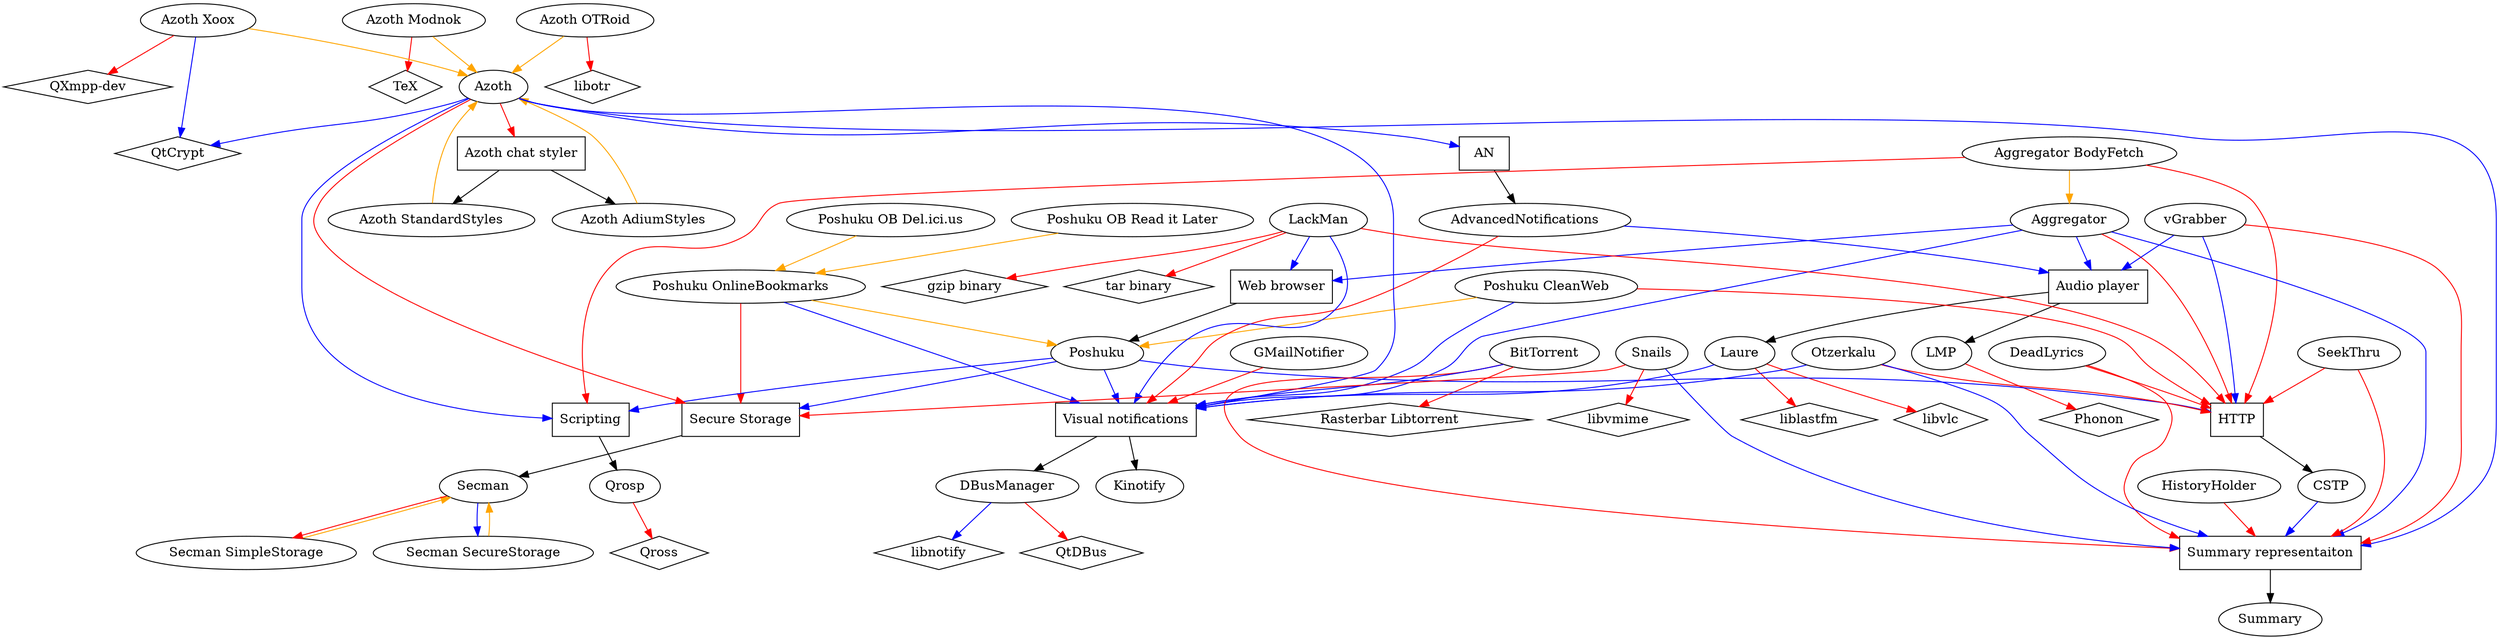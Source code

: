 digraph dependencies {
	eGzip [label="gzip binary", shape=diamond];
	eLibLastFm [label="liblastfm", shape=diamond];
	eLibnotify [label="libnotify", shape=diamond];
	eLibOTR [label="libotr", shape=diamond];
	ePhonon [label="Phonon", shape=diamond];
	eRBLT [label="Rasterbar Libtorrent", shape=diamond];
	eQross [label="Qross", shape=diamond];
	eQtCrypt [label="QtCrypt", shape=diamond];
	eQtDBus [label="QtDBus", shape=diamond];
	eQXmpp [label="QXmpp-dev", shape=diamond];
	eTar [label="tar binary", shape=diamond];
	eTeX [label="TeX", shape=diamond];
	eVLC [label="libvlc", shape=diamond];
	eVMime [label="libvmime", shape=diamond];

	pAN [label="AN", shape=box];
	pAudioPlayer [label="Audio player", shape=box];
	pAzothStyles [label="Azoth chat styler", shape=box];
	pHTTP [label="HTTP", shape=box];
	pSecStore [label="Secure Storage", shape=box];
	pScripting [label="Scripting", shape=box];
	pSummaryRepresentation [label="Summary representaiton", shape=box];
	pVisualNotifier [label="Visual notifications", shape=box];
	pWebBrowser [label="Web browser", shape=box];

	AggregatorBodyFetch [label="Aggregator BodyFetch"];
	//AzothAcetamide [label="Azoth Acetamide"];
	AzothAdiumStyles [label="Azoth AdiumStyles"];
	//AzothAutoidler [label="Azoth Autoidler"];
	//AzothAutopaste [label="Azoth Autopaste"];
	//AzothChatHistory [label="Azoth ChatHistory"];
	//AzothDepester [label="Azoth Depester"];
	//AzothEmbedMedia [label="Azoth EmbedMedia"];
	//AzothHerbicide [label="Azoth Herbicide"];
	//AzothHiLi [label="Azoth HiLi"];
	//AzothIsterique [label="Azoth Isterique"];
	//AzothJuick [label="Azoth Juick"];
	//AzothLastSeen [label="Azoth LastSeen"];
	//AzothMetacontacts [label="Azoth Metacontacts"];
	AzothModnok [label="Azoth Modnok"];
	//AzothNativeEmoticons [label="Azoth NativeEmoticons"];
	AzothOTRoid [label="Azoth OTRoid"];
	//AzothP100q [label="Azoth P100q"];
	//AzothRosenthal [label="Azoth Rosenthal"];
	AzothStandardStyles [label="Azoth StandardStyles"];
	AzothXoox [label="Azoth Xoox"];
	//AzothXtazy [label="Azoth Xtazy"];
	PoshukuCleanWeb [label="Poshuku CleanWeb"];
	PoshukuOB [label="Poshuku OnlineBookmarks"];
	PoshukuOBDelicious [label="Poshuku OB Del.ici.us"];
	PoshukuOBRIL [label="Poshuku OB Read it Later"];
	SecmanSimpleStorage [label="Secman SimpleStorage"];
	SecmanSecureStorage [label="Secman SecureStorage"];

	pAN -> AdvancedNotifications;
	pAudioPlayer -> LMP;
	pAudioPlayer -> Laure;
	pAzothStyles -> AzothAdiumStyles;
	pAzothStyles -> AzothStandardStyles;
	pHTTP -> CSTP;
	pScripting -> Qrosp;
	pSecStore -> Secman;
	pSummaryRepresentation -> Summary;
	pVisualNotifier -> Kinotify;
	pVisualNotifier -> DBusManager;
	pWebBrowser -> Poshuku;

	AdvancedNotifications -> pAudioPlayer [color="blue"];
	AdvancedNotifications -> pVisualNotifier [color="red"];

	Azoth -> eQtCrypt [color="blue"];
	Azoth -> pAN [color="blue"];
	Azoth -> pAzothStyles [color="red"];
	Azoth -> pScripting [color="blue"];
	Azoth -> pSecStore [color="red"];
	Azoth -> pSummaryRepresentation [color="blue"];
	Azoth -> pVisualNotifier [color="blue"];
	//AzothAcetamide -> Azoth [color="orange"];
	AzothAdiumStyles -> Azoth [color="orange"];
	//AzothAutoidler -> Azoth [color="orange"];
	//AzothAutopaste -> Azoth [color="orange"];
	//AzothChatHistory -> Azoth [color="orange"];
	//AzothDepester -> Azoth [color="orange"];
	//AzothEmbedMedia -> Azoth [color="orange"];
	//AzothHerbicide -> Azoth [color="orange"];
	//AzothHiLi -> Azoth [color="orange"];
	//AzothIsterique -> Azoth [color="orange"];
	//AzothJuick -> Azoth [color="orange"];
	//AzothLastSeen -> Azoth [color="orange"];
	//AzothMetacontacts -> Azoth [color="orange"];
	AzothModnok -> eTeX [color="red"];
	AzothModnok -> Azoth [color="orange"];
	//AzothNativeEmoticons -> Azoth [color="orange"];
	AzothOTRoid -> eLibOTR [color="red"];
	AzothOTRoid -> Azoth [color="orange"];
	//AzothP100q -> Azoth [color="orange"];
	//AzothRosenthal -> Azoth [color="orange"];
	AzothStandardStyles -> Azoth [color="orange"];
	AzothXoox -> Azoth [color="orange"];
	AzothXoox -> eQtCrypt [color="blue"];
	AzothXoox -> eQXmpp [color="red"];
	//AzothXtazy -> Azoth [color="orange"];

	Aggregator -> pAudioPlayer [color="blue"];
	Aggregator -> pHTTP [color="red"];
	Aggregator -> pSummaryRepresentation [color="blue"];
	Aggregator -> pVisualNotifier [color="blue"];
	Aggregator -> pWebBrowser [color="blue"];
	AggregatorBodyFetch -> Aggregator [color="orange"];
	AggregatorBodyFetch -> pHTTP [color="red"];
	AggregatorBodyFetch -> pScripting [color="red"];

	BitTorrent -> eRBLT [color="red"];
	BitTorrent -> pSummaryRepresentation [color="red"];
	BitTorrent -> pVisualNotifier [color="blue"];

	CSTP -> pSummaryRepresentation [color="blue"];

	DeadLyrics -> pHTTP [color="red"];
	DeadLyrics -> pSummaryRepresentation [color="red"];

	DBusManager -> eLibnotify [color="blue"];
	DBusManager -> eQtDBus [color="red"];

	GMailNotifier -> pVisualNotifier [color="red"];

	HistoryHolder -> pSummaryRepresentation [color="red"];

	LackMan -> eGzip [color="red"];
	LackMan -> eTar [color="red"];
	LackMan -> pHTTP [color="red"];
	LackMan -> pVisualNotifier [color="blue"];
	LackMan -> pWebBrowser [color="blue"];

	Laure -> eLibLastFm [color="red"];
	Laure -> eVLC [color="red"];
	Laure -> pVisualNotifier [color="blue"];

	LMP -> ePhonon [color="red"];

	Otzerkalu -> pHTTP [color="red"];
	Otzerkalu -> pSummaryRepresentation [color="blue"];
	Otzerkalu -> pVisualNotifier [color="blue"];

	Poshuku -> pHTTP [color="blue"];
	Poshuku -> pScripting [color="blue"];
	Poshuku -> pSecStore [color="blue"];
	Poshuku -> pVisualNotifier [color="blue"];

	PoshukuCleanWeb -> pHTTP [color="red"];
	PoshukuCleanWeb -> Poshuku [color="orange"];
	PoshukuCleanWeb -> pVisualNotifier [color="blue"];

	PoshukuOB -> pSecStore [color="red"];
	PoshukuOB -> pVisualNotifier [color="blue"];
	PoshukuOB -> Poshuku [color="orange"];
	PoshukuOBDelicious -> PoshukuOB [color="orange"];
	PoshukuOBRIL -> PoshukuOB [color="orange"];

	Qrosp -> eQross [color="red"];

	SecmanSimpleStorage -> Secman [color="orange"];
	SecmanSecureStorage -> Secman [color="orange"];
	Secman -> SecmanSimpleStorage [color="red"];
	Secman -> SecmanSecureStorage [color="blue"];

	SeekThru -> pHTTP [color="red"];
	SeekThru -> pSummaryRepresentation [color="red"];

	Snails -> eVMime [color="red"];
	Snails -> pSecStore [color="red"];
	Snails -> pSummaryRepresentation [color="blue"];

	vGrabber -> pAudioPlayer [color="blue"];
	vGrabber -> pHTTP [color="blue"];
	vGrabber -> pSummaryRepresentation [color="red"];
}
